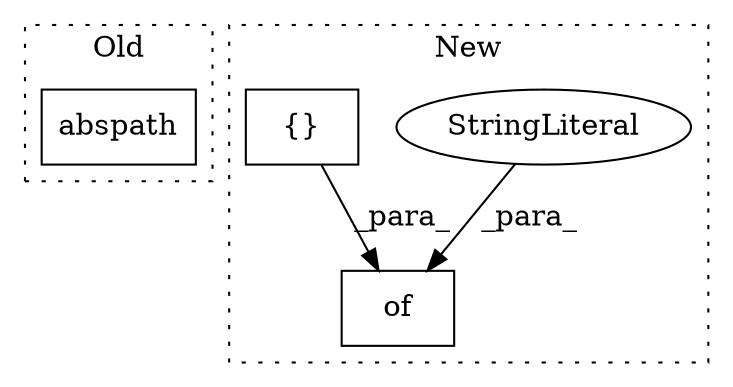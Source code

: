 digraph G {
subgraph cluster0 {
1 [label="abspath" a="32" s="953,965" l="8,1" shape="box"];
label = "Old";
style="dotted";
}
subgraph cluster1 {
2 [label="of" a="32" s="1903,2126" l="3,1" shape="box"];
3 [label="StringLiteral" a="45" s="1906" l="22" shape="ellipse"];
4 [label="{}" a="4" s="2040,2124" l="6,2" shape="box"];
label = "New";
style="dotted";
}
3 -> 2 [label="_para_"];
4 -> 2 [label="_para_"];
}